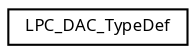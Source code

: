 digraph "Graphical Class Hierarchy"
{
  edge [fontname="Sans",fontsize="8",labelfontname="Sans",labelfontsize="8"];
  node [fontname="Sans",fontsize="8",shape=record];
  rankdir="LR";
  Node1 [label="LPC_DAC_TypeDef",height=0.2,width=0.4,color="black", fillcolor="white", style="filled",URL="$struct_l_p_c___d_a_c___type_def.html",tooltip="Digital-to-Analog Converter (DAC) register structure definition. "];
}
